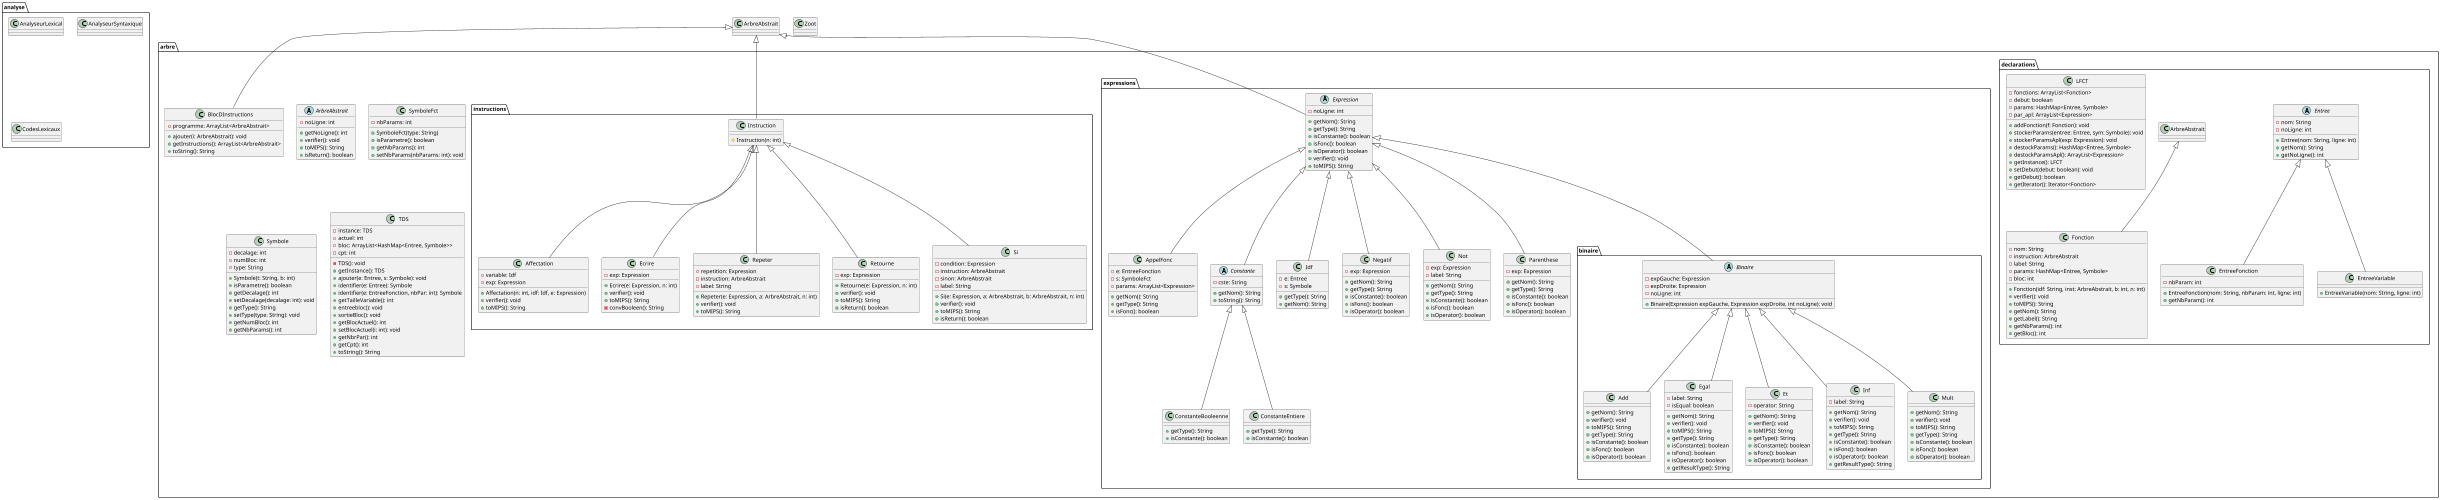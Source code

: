 @startuml

scale 1000 width
scale 500 height

' Analyse package
package "analyse" {
    class AnalyseurLexical {
    }
    class AnalyseurSyntaxique {
    }
    class CodesLexicaux {
    }
}

' Arbre package
package "arbre" {
        abstract class ArbreAbstrait {
        -noLigne: int
        +getNoLigne(): int
        +verifier(): void
        +toMIPS(): String
        +isReturn(): boolean
    }
    class BlocDInstructions {
        -programme: ArrayList<ArbreAbstrait>
        +ajouter(i: ArbreAbstrait): void
        +getInstructions(): ArrayList<ArbreAbstrait>
        +toString(): String
    }
    class SymboleFct {
        -nbParams: int
        +SymboleFct(type: String)
        +isParametre(): boolean
        +getNbParams(): int
        +setNbParams(nbParams: int): void
    }
    class Symbole {
        -decalage: int
        -numBloc: int
        -type: String
        +Symbole(t: String, b: int)
        +isParametre(): boolean
        +getDecalage(): int
        +setDecalage(decalage: int): void
        +getType(): String
        +setType(type: String): void
        +getNumBloc(): int
        +getNbParams(): int
    }
    class TDS {
        -instance: TDS
        -actuel: int
        -bloc: ArrayList<HashMap<Entree, Symbole>>
        -cpt: int
        -TDS(): void
        +getInstance(): TDS
        +ajouter(e: Entree, s: Symbole): void
        +identifier(e: Entree): Symbole
        +identifier(e: EntreeFonction, nbPar: int): Symbole
        +getTailleVariable(): int
        +entreebloc(): void
        +sortieBloc(): void
        +getBlocActuel(): int
        +setBlocActuel(i: int): void
        +getNbrPar(): int
        +getCpt(): int
        +toString(): String
    }

    ' Declarations package
    package "declarations" {
        class EntreeFonction extends Entree {
            - nbParam: int
            + EntreeFonction(nom: String, nbParam: int, ligne: int)
            + getNbParam(): int
            }
        abstract class Entree {
            - nom: String
            - noLigne: int
            + Entree(nom: String, ligne: int)
            + getNom(): String
            + getNoLigne(): int
            }
        class EntreeVariable extends Entree {
            + EntreeVariable(nom: String, ligne: int)
        }
        class Fonction extends ArbreAbstrait {
            - nom: String
            - instruction: ArbreAbstrait
            - label: String
            - params: HashMap<Entree, Symbole>
            - bloc: int
            + Fonction(idf: String, inst: ArbreAbstrait, b: int, n: int)
            + verifier(): void
            + toMIPS(): String
            + getNom(): String
            + getLabel(): String
            + getNbParams(): int
            + getBloc(): int
        }
        class LFCT {
            - fonctions: ArrayList<Fonction>
            - debut: boolean
            - params: HashMap<Entree, Symbole>
            - par_apl: ArrayList<Expression>
            + addFonction(f: Fonction): void
            + stockerParams(entree: Entree, sym: Symbole): void
            + stockerParamsApl(exp: Expression): void
            + destockParams(): HashMap<Entree, Symbole>
            + destockParamsApl(): ArrayList<Expression>
            + getInstance(): LFCT
            + setDebut(debut: boolean): void
            + getDebut(): boolean
            + getIterator(): Iterator<Fonction>
        }
    }

    ' Expressions package
    package "expressions" {
        class AppelFonc {
            -e: EntreeFonction
            -s: SymboleFct
            -params: ArrayList<Expression>
            +getNom(): String
            +getType(): String
            +isFonc(): boolean
        }
        class ConstanteBooleenne {
            +getType(): String
            +isConstante(): boolean
        }
        class ConstanteEntiere {
            +getType(): String
            +isConstante(): boolean
        }
        abstract class Constante {
            -cste: String
            +getNom(): String
            +toString(): String
        }
        abstract class Expression {
            -noLigne: int
            +getNom(): String
            +getType(): String
            +isConstante(): boolean
            +isFonc(): boolean
            +isOperator(): boolean
            +verifier(): void
            +toMIPS(): String
        }
        class Idf {
            -e: Entree
            -s: Symbole
            +getType(): String
            +getNom(): String
        }
        class Negatif {
            -exp: Expression
            +getNom(): String
            +getType(): String
            +isConstante(): boolean
            +isFonc(): boolean
            +isOperator(): boolean
        }
        class Not {
            -exp: Expression
            -label: String
            +getNom(): String
            +getType(): String
            +isConstante(): boolean
            +isFonc(): boolean
            +isOperator(): boolean
        }
        class Parenthese {
            -exp: Expression
            +getNom(): String
            +getType(): String
            +isConstante(): boolean
            +isFonc(): boolean
            +isOperator(): boolean
        }

        ' Binaire package
        package "binaire" {
            class Add {
                +getNom(): String
                +verifier(): void
                +toMIPS(): String
                +getType(): String
                +isConstante(): boolean
                +isFonc(): boolean
                +isOperator(): boolean
            }
            abstract class Binaire {
                -expGauche: Expression
                -expDroite: Expression
                -noLigne: int
                +Binaire(Expression expGauche, Expression expDroite, int noLigne): void
            }
            class Egal {
                -label: String
                -isEqual: boolean
                +getNom(): String
                +verifier(): void
                +toMIPS(): String
                +getType(): String
                +isConstante(): boolean
                +isFonc(): boolean
                +isOperator(): boolean
                +getResultType(): String
            }
            class Et {
                -operator: String
                +getNom(): String
                +verifier(): void
                +toMIPS(): String
                +getType(): String
                +isConstante(): boolean
                +isFonc(): boolean
                +isOperator(): boolean
            }
            class Inf {
                -label: String
                +getNom(): String
                +verifier(): void
                +toMIPS(): String
                +getType(): String
                +isConstante(): boolean
                +isFonc(): boolean
                +isOperator(): boolean
                +getResultType(): String
            }
            class Mult {
                +getNom(): String
                +verifier(): void
                +toMIPS(): String
                +getType(): String
                +isConstante(): boolean
                +isFonc(): boolean
                +isOperator(): boolean
            }

        }
    }

    ' Instructions package
    package "instructions" {
        class Affectation {
            -variable: Idf
            -exp: Expression
            +Affectation(n: int, idf: Idf, e: Expression)
            +verifier(): void
            +toMIPS(): String
        }
        class Ecrire {
            -exp: Expression
            +Ecrire(e: Expression, n: int)
            +verifier(): void
            +toMIPS(): String
            -convBooleen(): String
        }
        class Instruction {
            #Instruction(n: int)
        }
        class Repeter {
            -repetition: Expression
            -instruction: ArbreAbstrait
            -label: String
            +Repeter(e: Expression, a: ArbreAbstrait, n: int)
            +verifier(): void
            +toMIPS(): String
        }
        class Retourne {
            -exp: Expression
            +Retourne(e: Expression, n: int)
            +verifier(): void
            +toMIPS(): String
            +isReturn(): boolean
        }
        class Si {
            -condition: Expression
            -instruction: ArbreAbstrait
            -sinon: ArbreAbstrait
            -label: String
            +Si(e: Expression, a: ArbreAbstrait, b: ArbreAbstrait, n: int)
            +verifier(): void
            +toMIPS(): String
            +isReturn(): boolean
        }
    }
}

' Root directory
class Zoot {
}

' Add inheritance and relations here
ArbreAbstrait <|-- BlocDInstructions
ArbreAbstrait <|-- Expression
ArbreAbstrait <|-- Instruction

Expression <|-- Constante
Expression <|-- Binaire
Expression <|-- AppelFonc
Expression <|-- Idf
Expression <|-- Negatif
Expression <|-- Not
Expression <|-- Parenthese

Binaire <|-- Add
Binaire <|-- Egal
Binaire <|-- Et
Binaire <|-- Inf
Binaire <|-- Mult

Constante <|-- ConstanteBooleenne
Constante <|-- ConstanteEntiere

Instruction <|-- Affectation
Instruction <|-- Ecrire
Instruction <|-- Repeter
Instruction <|-- Retourne
Instruction <|-- Si


@enduml
